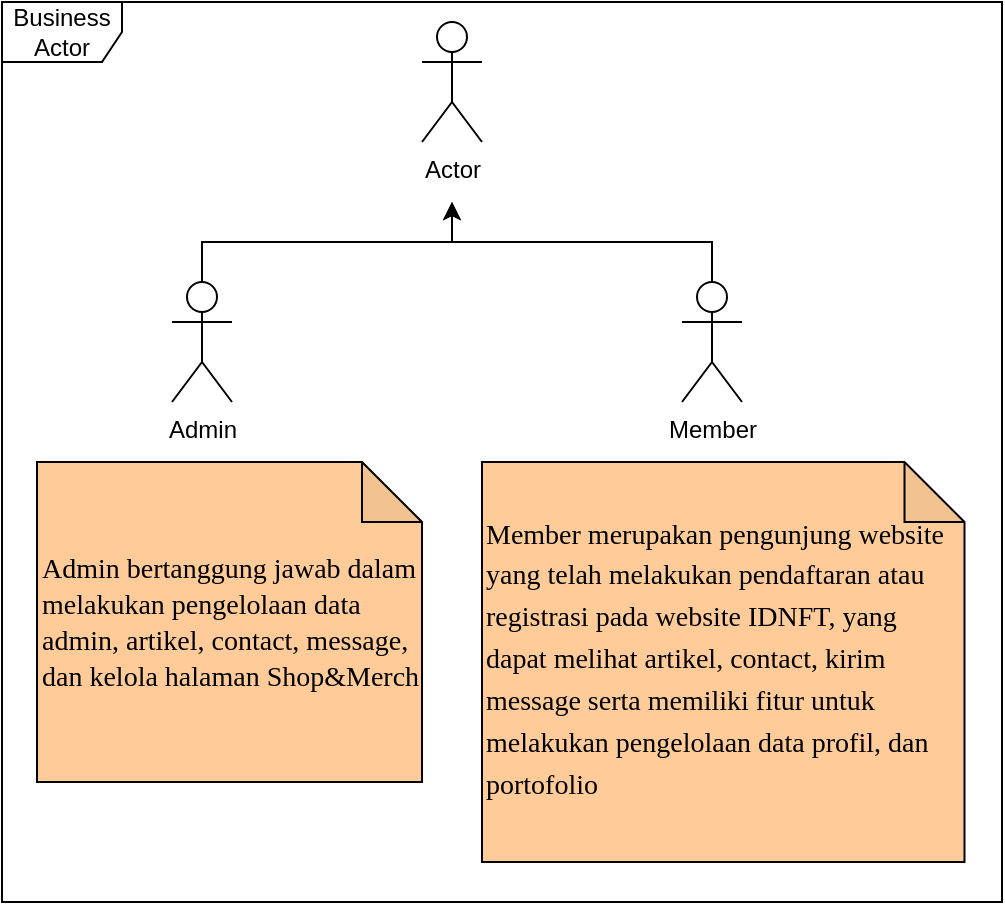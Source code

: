 <mxfile version="13.0.1" type="device"><diagram id="jJDDUWFQgky7qb_DzvZu" name="Page-1"><mxGraphModel dx="1703" dy="828" grid="1" gridSize="10" guides="1" tooltips="1" connect="1" arrows="1" fold="1" page="1" pageScale="1" pageWidth="980" pageHeight="1390" math="0" shadow="0"><root><mxCell id="0"/><mxCell id="1" parent="0"/><mxCell id="sXuj3h88qgQomg0ui3Av-1" value="Actor" style="shape=umlActor;verticalLabelPosition=bottom;labelBackgroundColor=#ffffff;verticalAlign=top;html=1;outlineConnect=0;" parent="1" vertex="1"><mxGeometry x="490" y="60" width="30" height="60" as="geometry"/></mxCell><mxCell id="sXuj3h88qgQomg0ui3Av-13" style="edgeStyle=orthogonalEdgeStyle;rounded=0;orthogonalLoop=1;jettySize=auto;html=1;exitX=0.5;exitY=0;exitDx=0;exitDy=0;exitPerimeter=0;" parent="1" source="KK6k20TmPBVwQ2aNCyZs-3" edge="1"><mxGeometry relative="1" as="geometry"><mxPoint x="505" y="150" as="targetPoint"/><Array as="points"><mxPoint x="635" y="170"/><mxPoint x="505" y="170"/></Array><mxPoint x="719.37" y="190" as="sourcePoint"/></mxGeometry></mxCell><mxCell id="sXuj3h88qgQomg0ui3Av-14" style="edgeStyle=orthogonalEdgeStyle;rounded=0;orthogonalLoop=1;jettySize=auto;html=1;exitX=0.5;exitY=0;exitDx=0;exitDy=0;exitPerimeter=0;" parent="1" source="sXuj3h88qgQomg0ui3Av-3" edge="1"><mxGeometry relative="1" as="geometry"><mxPoint x="505" y="150" as="targetPoint"/><mxPoint x="300" y="190" as="sourcePoint"/><Array as="points"><mxPoint x="380" y="190"/><mxPoint x="380" y="170"/><mxPoint x="505" y="170"/></Array></mxGeometry></mxCell><mxCell id="sXuj3h88qgQomg0ui3Av-3" value="Admin" style="shape=umlActor;verticalLabelPosition=bottom;labelBackgroundColor=#ffffff;verticalAlign=top;html=1;outlineConnect=0;" parent="1" vertex="1"><mxGeometry x="365" y="190" width="30" height="60" as="geometry"/></mxCell><mxCell id="sXuj3h88qgQomg0ui3Av-8" value="&lt;span style=&quot;line-height: 150% ; font-family: &amp;#34;times new roman&amp;#34; , serif&quot;&gt;&lt;font style=&quot;font-size: 14px&quot;&gt;Admin bertanggung jawab dalam melakukan pengelolaan data admin, artikel, contact, message, dan kelola halaman Shop&amp;amp;Merch&lt;/font&gt;&lt;/span&gt;" style="shape=note;whiteSpace=wrap;html=1;backgroundOutline=1;darkOpacity=0.05;align=left;fillColor=#FFCC99;" parent="1" vertex="1"><mxGeometry x="297.5" y="280" width="192.5" height="160" as="geometry"/></mxCell><mxCell id="sXuj3h88qgQomg0ui3Av-11" value="&lt;font face=&quot;Times New Roman&quot; style=&quot;font-size: 14px&quot;&gt;Member merupakan pengunjung website yang telah melakukan&amp;nbsp;&lt;span style=&quot;line-height: 150%&quot;&gt;pendaftaran atau registrasi pada website IDNFT, yang dapat melihat artikel, contact, kirim message serta memiliki fitur untuk melakukan pengelolaan data profil, dan&amp;nbsp; portofolio&lt;br&gt;&lt;/span&gt;&lt;/font&gt;" style="shape=note;whiteSpace=wrap;html=1;backgroundOutline=1;darkOpacity=0.05;align=left;fillColor=#FFCC99;" parent="1" vertex="1"><mxGeometry x="520" y="280" width="241.25" height="200" as="geometry"/></mxCell><mxCell id="KK6k20TmPBVwQ2aNCyZs-3" value="Member" style="shape=umlActor;verticalLabelPosition=bottom;labelBackgroundColor=#ffffff;verticalAlign=top;html=1;outlineConnect=0;" parent="1" vertex="1"><mxGeometry x="620" y="190" width="30" height="60" as="geometry"/></mxCell><mxCell id="bHgIgZmBZ41Fqj_kFR2x-3" value="Business Actor" style="shape=umlFrame;whiteSpace=wrap;html=1;" vertex="1" parent="1"><mxGeometry x="280" y="50" width="500" height="450" as="geometry"/></mxCell></root></mxGraphModel></diagram></mxfile>